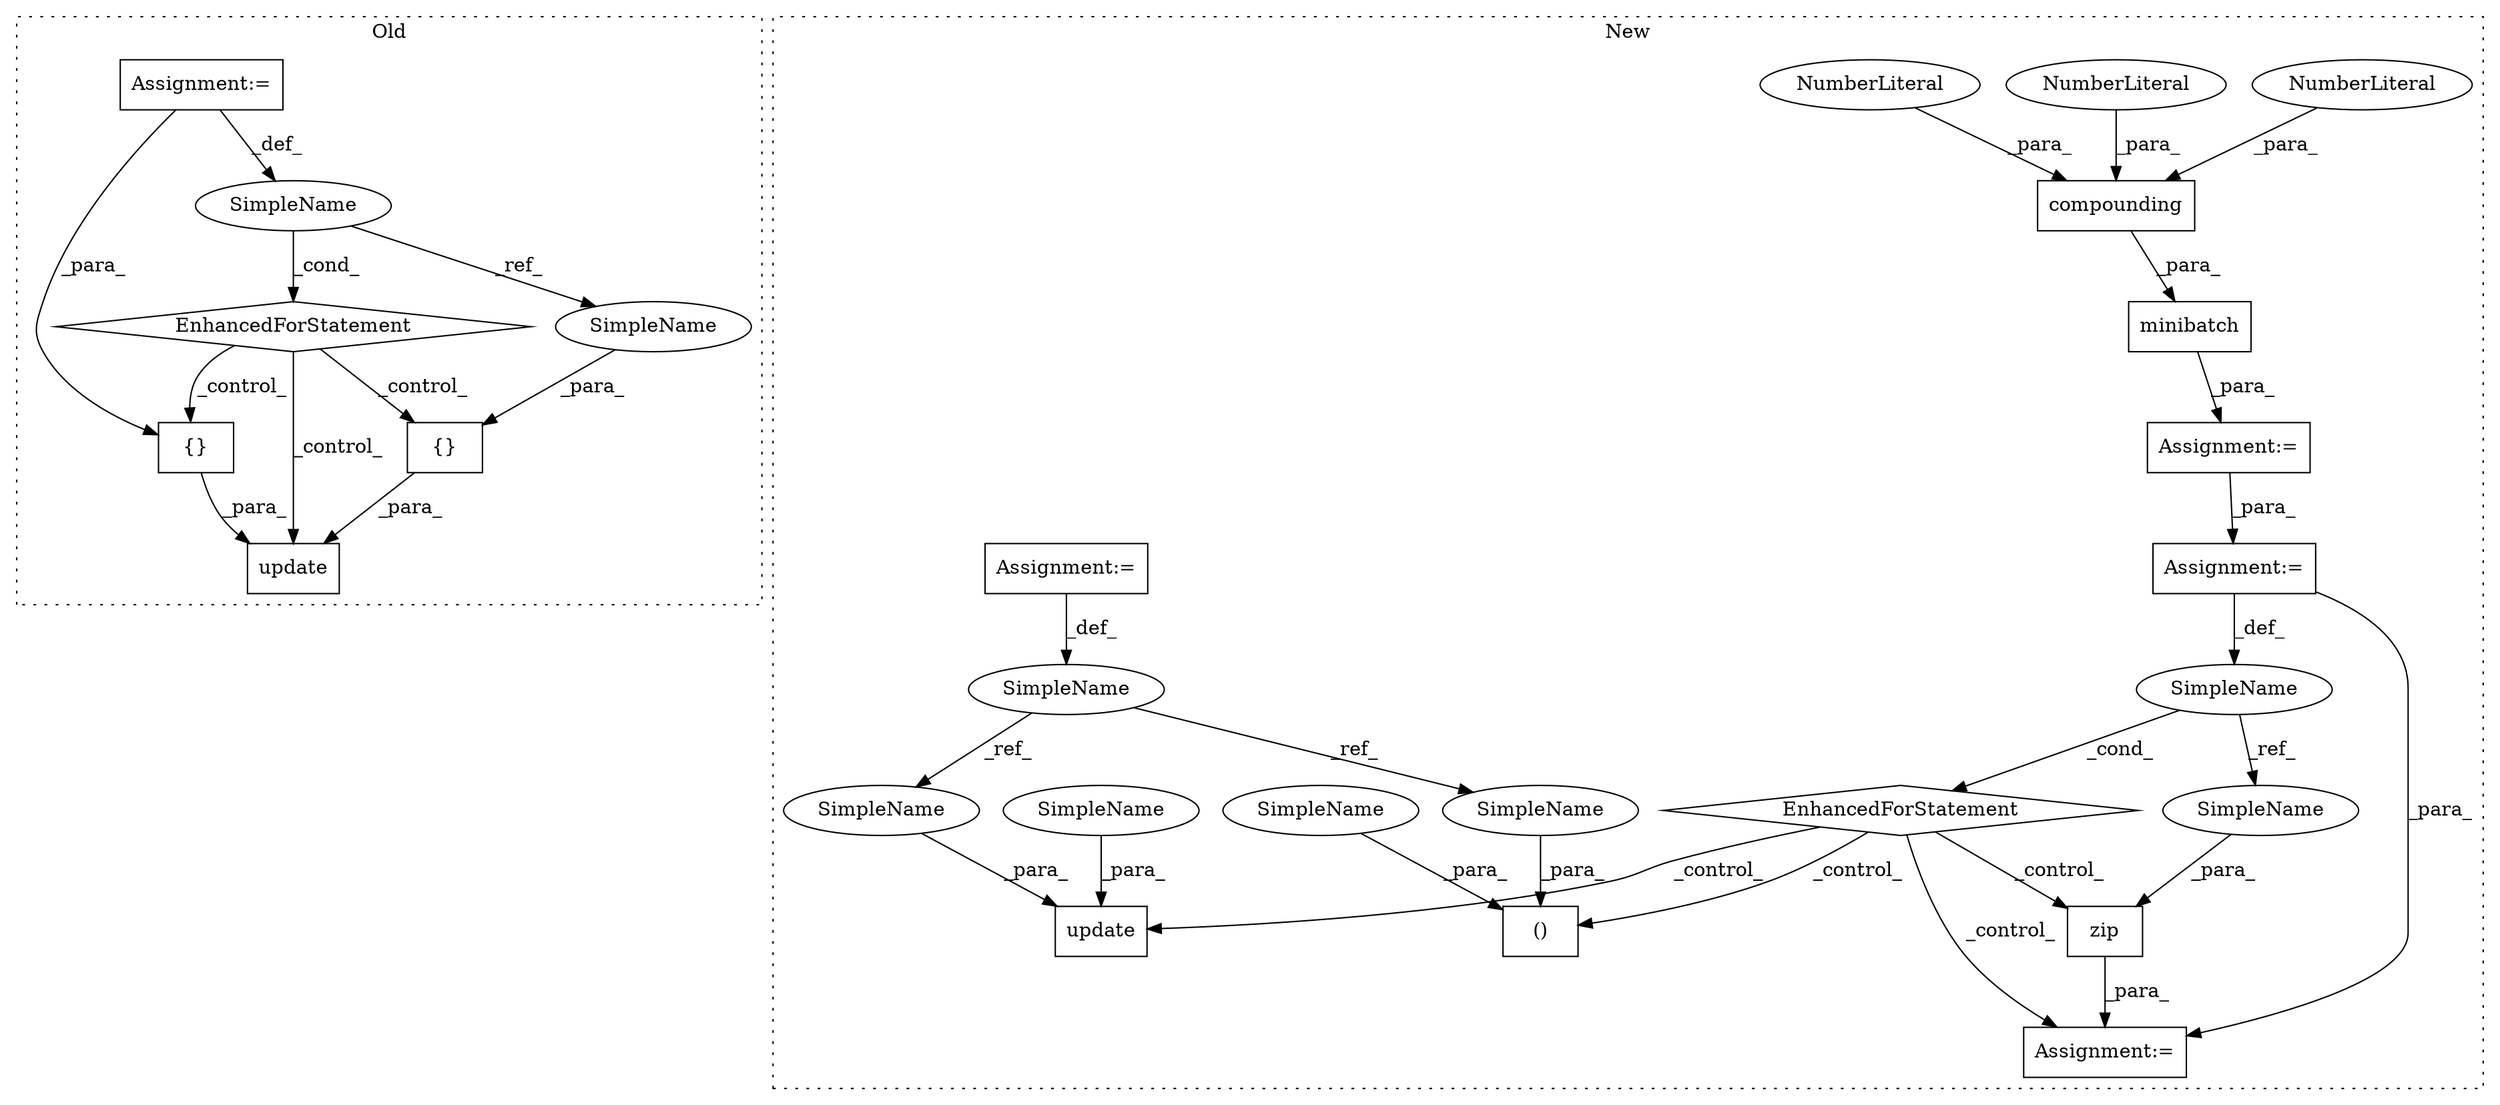 digraph G {
subgraph cluster0 {
1 [label="{}" a="4" s="2111,2116" l="1,1" shape="box"];
8 [label="SimpleName" a="42" s="2053" l="11" shape="ellipse"];
9 [label="EnhancedForStatement" a="70" s="1928,2077" l="81,2" shape="diamond"];
10 [label="{}" a="4" s="2127,2139" l="1,1" shape="box"];
17 [label="Assignment:=" a="7" s="1928,2077" l="81,2" shape="box"];
20 [label="update" a="32" s="2095,2161" l="7,1" shape="box"];
22 [label="SimpleName" a="42" s="2128" l="11" shape="ellipse"];
label = "Old";
style="dotted";
}
subgraph cluster1 {
2 [label="compounding" a="32" s="2071,2097" l="12,1" shape="box"];
3 [label="zip" a="32" s="2247,2256" l="4,1" shape="box"];
4 [label="()" a="106" s="2216" l="29" shape="box"];
5 [label="NumberLiteral" a="34" s="2083" l="3" shape="ellipse"];
6 [label="NumberLiteral" a="34" s="2092" l="5" shape="ellipse"];
7 [label="NumberLiteral" a="34" s="2087" l="4" shape="ellipse"];
11 [label="EnhancedForStatement" a="70" s="2109,2191" l="61,2" shape="diamond"];
12 [label="minibatch" a="32" s="2050,2098" l="10,1" shape="box"];
13 [label="SimpleName" a="42" s="2176" l="5" shape="ellipse"];
14 [label="Assignment:=" a="7" s="2245" l="2" shape="box"];
15 [label="Assignment:=" a="7" s="927" l="5" shape="box"];
16 [label="Assignment:=" a="7" s="2109,2191" l="61,2" shape="box"];
18 [label="SimpleName" a="42" s="927" l="5" shape="ellipse"];
19 [label="update" a="32" s="2273,2318" l="7,1" shape="box"];
21 [label="Assignment:=" a="7" s="2049" l="1" shape="box"];
23 [label="SimpleName" a="42" s="2251" l="5" shape="ellipse"];
24 [label="SimpleName" a="42" s="2216" l="5" shape="ellipse"];
25 [label="SimpleName" a="42" s="2280" l="5" shape="ellipse"];
26 [label="SimpleName" a="42" s="2286" l="11" shape="ellipse"];
27 [label="SimpleName" a="42" s="2234" l="11" shape="ellipse"];
label = "New";
style="dotted";
}
1 -> 20 [label="_para_"];
2 -> 12 [label="_para_"];
3 -> 14 [label="_para_"];
5 -> 2 [label="_para_"];
6 -> 2 [label="_para_"];
7 -> 2 [label="_para_"];
8 -> 22 [label="_ref_"];
8 -> 9 [label="_cond_"];
9 -> 1 [label="_control_"];
9 -> 10 [label="_control_"];
9 -> 20 [label="_control_"];
10 -> 20 [label="_para_"];
11 -> 14 [label="_control_"];
11 -> 4 [label="_control_"];
11 -> 3 [label="_control_"];
11 -> 19 [label="_control_"];
12 -> 21 [label="_para_"];
13 -> 23 [label="_ref_"];
13 -> 11 [label="_cond_"];
15 -> 18 [label="_def_"];
16 -> 14 [label="_para_"];
16 -> 13 [label="_def_"];
17 -> 1 [label="_para_"];
17 -> 8 [label="_def_"];
18 -> 24 [label="_ref_"];
18 -> 25 [label="_ref_"];
21 -> 16 [label="_para_"];
22 -> 10 [label="_para_"];
23 -> 3 [label="_para_"];
24 -> 4 [label="_para_"];
25 -> 19 [label="_para_"];
26 -> 19 [label="_para_"];
27 -> 4 [label="_para_"];
}